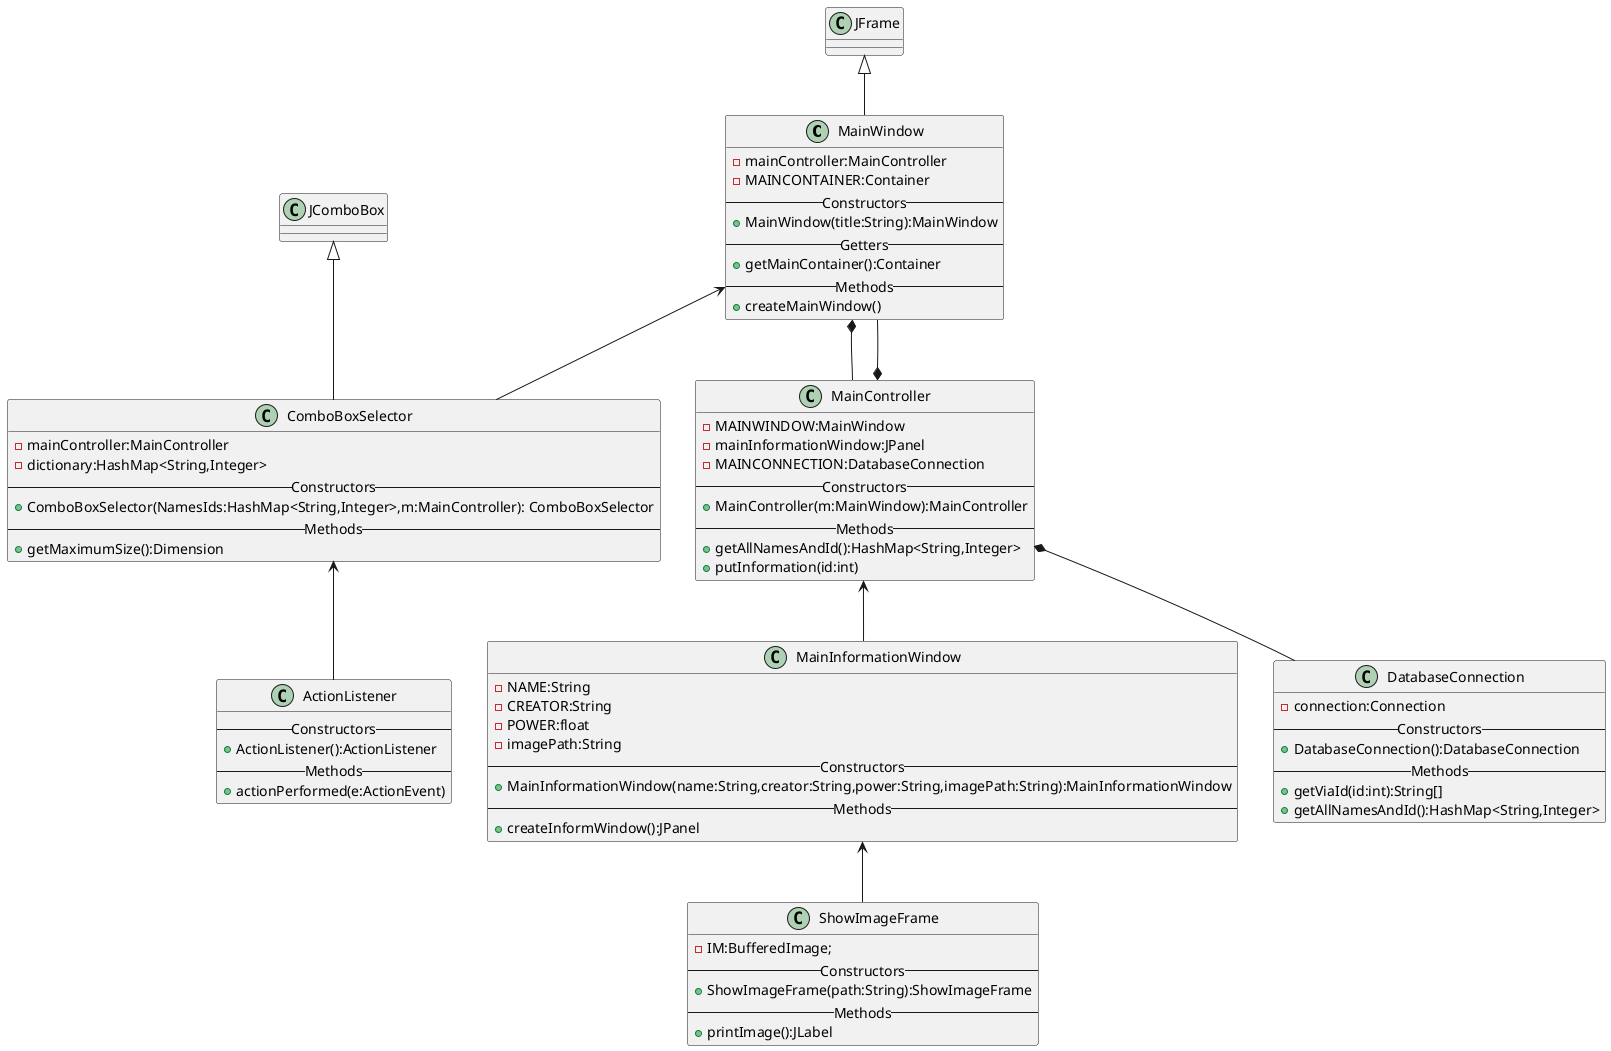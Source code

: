 @startuml
'https://plantuml.com/class-diagram

class MainWindow{
    -mainController:MainController
    -MAINCONTAINER:Container
    --Constructors--
    +MainWindow(title:String):MainWindow
    --Getters--
    +getMainContainer():Container
    --Methods--
    +createMainWindow()
}
JFrame <|-- MainWindow
MainWindow *-- MainController

class MainInformationWindow {
    -NAME:String
    -CREATOR:String
    -POWER:float
    -imagePath:String
    --Constructors--
    +MainInformationWindow(name:String,creator:String,power:String,imagePath:String):MainInformationWindow
    --Methods--
    +createInformWindow():JPanel
}

MainController <-- MainInformationWindow

class ShowImageFrame{
    -IM:BufferedImage;
    --Constructors--
    +ShowImageFrame(path:String):ShowImageFrame
    --Methods--
    +printImage():JLabel
}

MainInformationWindow <-- ShowImageFrame

class ComboBoxSelector{
    -mainController:MainController
    -dictionary:HashMap<String,Integer>
    --Constructors--
    +ComboBoxSelector(NamesIds:HashMap<String,Integer>,m:MainController): ComboBoxSelector
    --Methods--
    +getMaximumSize():Dimension
}
JComboBox <|--ComboBoxSelector
MainWindow <-- ComboBoxSelector

class  MainController{
    -MAINWINDOW:MainWindow
    -mainInformationWindow:JPanel
    -MAINCONNECTION:DatabaseConnection
    --Constructors--
    +MainController(m:MainWindow):MainController
    --Methods--
    +getAllNamesAndId():HashMap<String,Integer>
    +putInformation(id:int)
}

MainController *-- MainWindow
MainController *-- DatabaseConnection

class DatabaseConnection{
    -connection:Connection
    --Constructors--
    +DatabaseConnection():DatabaseConnection
    --Methods--
    +getViaId(id:int):String[]
    +getAllNamesAndId():HashMap<String,Integer>
}


class ActionListener{
    --Constructors--
    +ActionListener():ActionListener
    --Methods--
    +actionPerformed(e:ActionEvent)
}

ComboBoxSelector <-- ActionListener

@enduml
